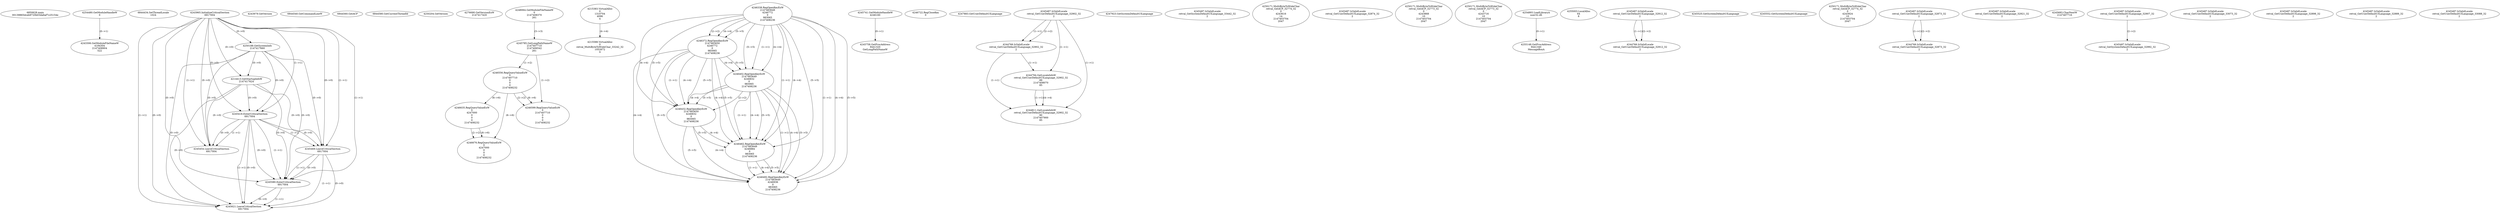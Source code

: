 // Global SCDG with merge call
digraph {
	0 [label="6850628.main
00139865dceb9720b03da6af7c25154e"]
	1 [label="4254480.GetModuleHandleW
0"]
	2 [label="6844434.SetThreadLocale
1024"]
	3 [label="4243965.InitializeCriticalSection
6917004"]
	4 [label="4243979.GetVersion
"]
	5 [label="4250188.GetSystemInfo
2147417660"]
	3 -> 5 [label="(0-->0)"]
	6 [label="6844540.GetCommandLineW
"]
	7 [label="4214413.GetStartupInfoW
2147417624"]
	3 -> 7 [label="(0-->0)"]
	5 -> 7 [label="(0-->0)"]
	8 [label="6844560.GetACP
"]
	9 [label="6844580.GetCurrentThreadId
"]
	10 [label="4250204.GetVersion
"]
	11 [label="4276690.GetVersionExW
2147417420"]
	12 [label="4243306.GetModuleFileNameW
4194304
2147408904
522"]
	1 -> 12 [label="(0-->1)"]
	13 [label="4248064.GetModuleFileNameW
0
2147408370
261"]
	14 [label="4215383.VirtualAlloc
0
1310704
4096
4"]
	15 [label="4246338.RegOpenKeyExW
2147483649
4246772
0
983065
2147408236"]
	16 [label="4245741.GetModuleHandleW
4246160"]
	17 [label="4245758.GetProcAddress
9441320
GetLongPathNameW"]
	16 -> 17 [label="(0-->1)"]
	18 [label="4245785.GetLongPathNameW
2147407710
2147406542
261"]
	13 -> 18 [label="(3-->3)"]
	19 [label="4246556.RegQueryValueExW
0
2147407710
0
0
0
2147408232"]
	18 -> 19 [label="(1-->2)"]
	20 [label="4246635.RegQueryValueExW
0
4247000
0
0
0
2147408232"]
	19 -> 20 [label="(6-->6)"]
	21 [label="4246722.RegCloseKey
0"]
	22 [label="4247883.GetUserDefaultUILanguage
"]
	23 [label="4245418.EnterCriticalSection
6917004"]
	3 -> 23 [label="(1-->1)"]
	3 -> 23 [label="(0-->0)"]
	5 -> 23 [label="(0-->0)"]
	7 -> 23 [label="(0-->0)"]
	24 [label="4245469.LeaveCriticalSection
6917004"]
	3 -> 24 [label="(1-->1)"]
	23 -> 24 [label="(1-->1)"]
	3 -> 24 [label="(0-->0)"]
	5 -> 24 [label="(0-->0)"]
	7 -> 24 [label="(0-->0)"]
	23 -> 24 [label="(0-->0)"]
	25 [label="4245487.IsValidLocale
retval_GetUserDefaultUILanguage_32902_32
2"]
	26 [label="4244766.IsValidLocale
retval_GetUserDefaultUILanguage_32902_32
2"]
	25 -> 26 [label="(1-->1)"]
	25 -> 26 [label="(2-->2)"]
	27 [label="4244794.GetLocaleInfoW
retval_GetUserDefaultUILanguage_32902_32
89
2147408070
85"]
	25 -> 27 [label="(1-->1)"]
	26 -> 27 [label="(1-->1)"]
	28 [label="4244811.GetLocaleInfoW
retval_GetUserDefaultUILanguage_32902_32
90
2147407900
85"]
	25 -> 28 [label="(1-->1)"]
	26 -> 28 [label="(1-->1)"]
	27 -> 28 [label="(1-->1)"]
	27 -> 28 [label="(4-->4)"]
	29 [label="4246372.RegOpenKeyExW
2147483650
4246772
0
983065
2147408236"]
	15 -> 29 [label="(2-->2)"]
	15 -> 29 [label="(4-->4)"]
	15 -> 29 [label="(5-->5)"]
	30 [label="4246402.RegOpenKeyExW
2147483649
4246832
0
983065
2147408236"]
	15 -> 30 [label="(1-->1)"]
	15 -> 30 [label="(4-->4)"]
	29 -> 30 [label="(4-->4)"]
	15 -> 30 [label="(5-->5)"]
	29 -> 30 [label="(5-->5)"]
	31 [label="4246432.RegOpenKeyExW
2147483650
4246832
0
983065
2147408236"]
	29 -> 31 [label="(1-->1)"]
	30 -> 31 [label="(2-->2)"]
	15 -> 31 [label="(4-->4)"]
	29 -> 31 [label="(4-->4)"]
	30 -> 31 [label="(4-->4)"]
	15 -> 31 [label="(5-->5)"]
	29 -> 31 [label="(5-->5)"]
	30 -> 31 [label="(5-->5)"]
	32 [label="4246462.RegOpenKeyExW
2147483649
4246884
0
983065
2147408236"]
	15 -> 32 [label="(1-->1)"]
	30 -> 32 [label="(1-->1)"]
	15 -> 32 [label="(4-->4)"]
	29 -> 32 [label="(4-->4)"]
	30 -> 32 [label="(4-->4)"]
	31 -> 32 [label="(4-->4)"]
	15 -> 32 [label="(5-->5)"]
	29 -> 32 [label="(5-->5)"]
	30 -> 32 [label="(5-->5)"]
	31 -> 32 [label="(5-->5)"]
	33 [label="4246492.RegOpenKeyExW
2147483649
4246936
0
983065
2147408236"]
	15 -> 33 [label="(1-->1)"]
	30 -> 33 [label="(1-->1)"]
	32 -> 33 [label="(1-->1)"]
	15 -> 33 [label="(4-->4)"]
	29 -> 33 [label="(4-->4)"]
	30 -> 33 [label="(4-->4)"]
	31 -> 33 [label="(4-->4)"]
	32 -> 33 [label="(4-->4)"]
	15 -> 33 [label="(5-->5)"]
	29 -> 33 [label="(5-->5)"]
	30 -> 33 [label="(5-->5)"]
	31 -> 33 [label="(5-->5)"]
	32 -> 33 [label="(5-->5)"]
	34 [label="4246676.RegQueryValueExW
0
4247000
0
0
0
2147408232"]
	20 -> 34 [label="(2-->2)"]
	19 -> 34 [label="(6-->6)"]
	20 -> 34 [label="(6-->6)"]
	35 [label="4245454.LeaveCriticalSection
6917004"]
	3 -> 35 [label="(1-->1)"]
	23 -> 35 [label="(1-->1)"]
	3 -> 35 [label="(0-->0)"]
	5 -> 35 [label="(0-->0)"]
	7 -> 35 [label="(0-->0)"]
	23 -> 35 [label="(0-->0)"]
	36 [label="4247923.GetSystemDefaultUILanguage
"]
	37 [label="4245487.IsValidLocale
retval_GetSystemDefaultUILanguage_33442_32
2"]
	38 [label="4250171.MultiByteToWideChar
retval_GetACP_32774_32
0
4243616
14
2147403704
2047"]
	39 [label="4245487.IsValidLocale
retval_GetUserDefaultUILanguage_32874_32
2"]
	40 [label="4250171.MultiByteToWideChar
retval_GetACP_32773_32
0
4243868
10
2147403704
2047"]
	41 [label="4215588.VirtualAlloc
0
retval_MultiByteToWideChar_33242_32
1052672
4"]
	14 -> 41 [label="(4-->4)"]
	42 [label="4250171.MultiByteToWideChar
retval_GetACP_32773_32
0
4243716
10
2147403704
2047"]
	43 [label="4254893.LoadLibraryA
user32.dll"]
	44 [label="4255003.LocalAlloc
64
8"]
	45 [label="4255148.GetProcAddress
9441340
MessageBoxA"]
	43 -> 45 [label="(0-->1)"]
	46 [label="4245487.IsValidLocale
retval_GetUserDefaultUILanguage_32912_32
2"]
	47 [label="4244766.IsValidLocale
retval_GetUserDefaultUILanguage_32912_32
2"]
	46 -> 47 [label="(1-->1)"]
	46 -> 47 [label="(2-->2)"]
	48 [label="4245525.GetSystemDefaultUILanguage
"]
	49 [label="4245552.GetSystemDefaultUILanguage
"]
	50 [label="4250171.MultiByteToWideChar
retval_GetACP_32774_32
0
4243924
10
2147403704
2047"]
	51 [label="4245487.IsValidLocale
retval_GetUserDefaultUILanguage_32873_32
2"]
	52 [label="4246599.RegQueryValueExW
0
2147407710
0
0
0
2147408232"]
	18 -> 52 [label="(1-->2)"]
	19 -> 52 [label="(2-->2)"]
	19 -> 52 [label="(6-->6)"]
	53 [label="4245487.IsValidLocale
retval_GetUserDefaultUILanguage_32921_32
2"]
	54 [label="4245683.CharNextW
2147407716"]
	55 [label="4245487.IsValidLocale
retval_GetUserDefaultUILanguage_32907_32
2"]
	56 [label="4244766.IsValidLocale
retval_GetUserDefaultUILanguage_32873_32
2"]
	51 -> 56 [label="(1-->1)"]
	51 -> 56 [label="(2-->2)"]
	57 [label="4245487.IsValidLocale
retval_GetUserDefaultUILanguage_33073_32
2"]
	58 [label="4245487.IsValidLocale
retval_GetUserDefaultUILanguage_32898_32
2"]
	59 [label="4245580.EnterCriticalSection
6917004"]
	3 -> 59 [label="(1-->1)"]
	23 -> 59 [label="(1-->1)"]
	24 -> 59 [label="(1-->1)"]
	3 -> 59 [label="(0-->0)"]
	5 -> 59 [label="(0-->0)"]
	7 -> 59 [label="(0-->0)"]
	23 -> 59 [label="(0-->0)"]
	24 -> 59 [label="(0-->0)"]
	60 [label="4245621.LeaveCriticalSection
6917004"]
	3 -> 60 [label="(1-->1)"]
	23 -> 60 [label="(1-->1)"]
	24 -> 60 [label="(1-->1)"]
	59 -> 60 [label="(1-->1)"]
	3 -> 60 [label="(0-->0)"]
	5 -> 60 [label="(0-->0)"]
	7 -> 60 [label="(0-->0)"]
	23 -> 60 [label="(0-->0)"]
	24 -> 60 [label="(0-->0)"]
	59 -> 60 [label="(0-->0)"]
	61 [label="4245487.IsValidLocale
retval_GetSystemDefaultUILanguage_32992_32
2"]
	55 -> 61 [label="(2-->2)"]
	62 [label="4245487.IsValidLocale
retval_GetUserDefaultUILanguage_32889_32
2"]
	63 [label="4245487.IsValidLocale
retval_GetUserDefaultUILanguage_33088_32
2"]
}
